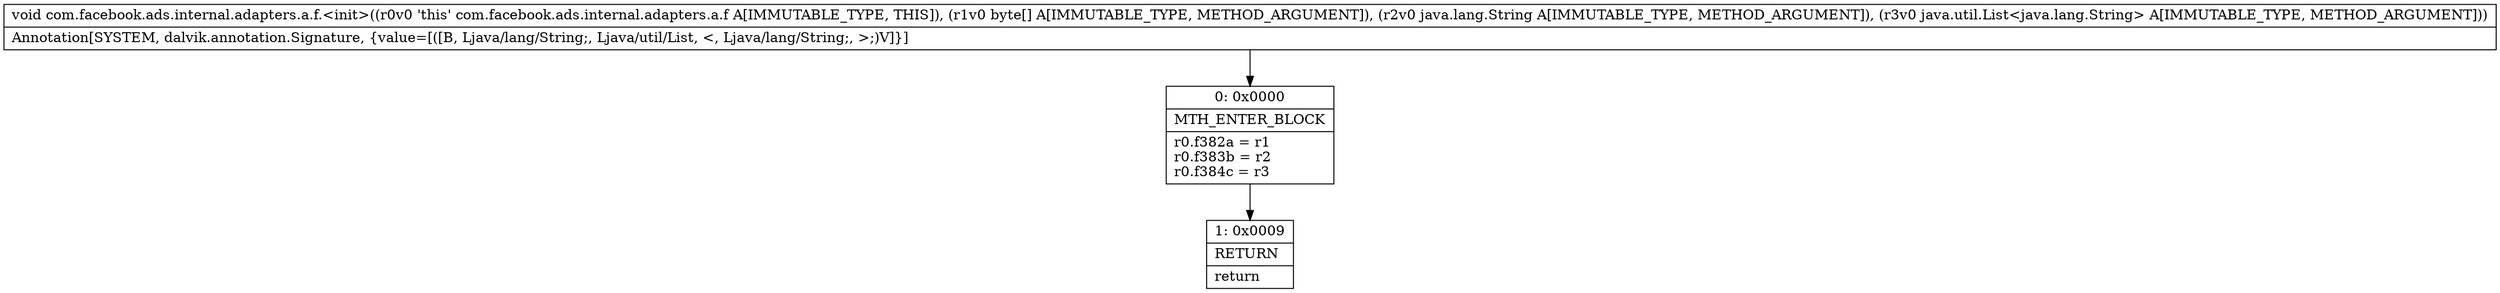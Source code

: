 digraph "CFG forcom.facebook.ads.internal.adapters.a.f.\<init\>([BLjava\/lang\/String;Ljava\/util\/List;)V" {
Node_0 [shape=record,label="{0\:\ 0x0000|MTH_ENTER_BLOCK\l|r0.f382a = r1\lr0.f383b = r2\lr0.f384c = r3\l}"];
Node_1 [shape=record,label="{1\:\ 0x0009|RETURN\l|return\l}"];
MethodNode[shape=record,label="{void com.facebook.ads.internal.adapters.a.f.\<init\>((r0v0 'this' com.facebook.ads.internal.adapters.a.f A[IMMUTABLE_TYPE, THIS]), (r1v0 byte[] A[IMMUTABLE_TYPE, METHOD_ARGUMENT]), (r2v0 java.lang.String A[IMMUTABLE_TYPE, METHOD_ARGUMENT]), (r3v0 java.util.List\<java.lang.String\> A[IMMUTABLE_TYPE, METHOD_ARGUMENT]))  | Annotation[SYSTEM, dalvik.annotation.Signature, \{value=[([B, Ljava\/lang\/String;, Ljava\/util\/List, \<, Ljava\/lang\/String;, \>;)V]\}]\l}"];
MethodNode -> Node_0;
Node_0 -> Node_1;
}

